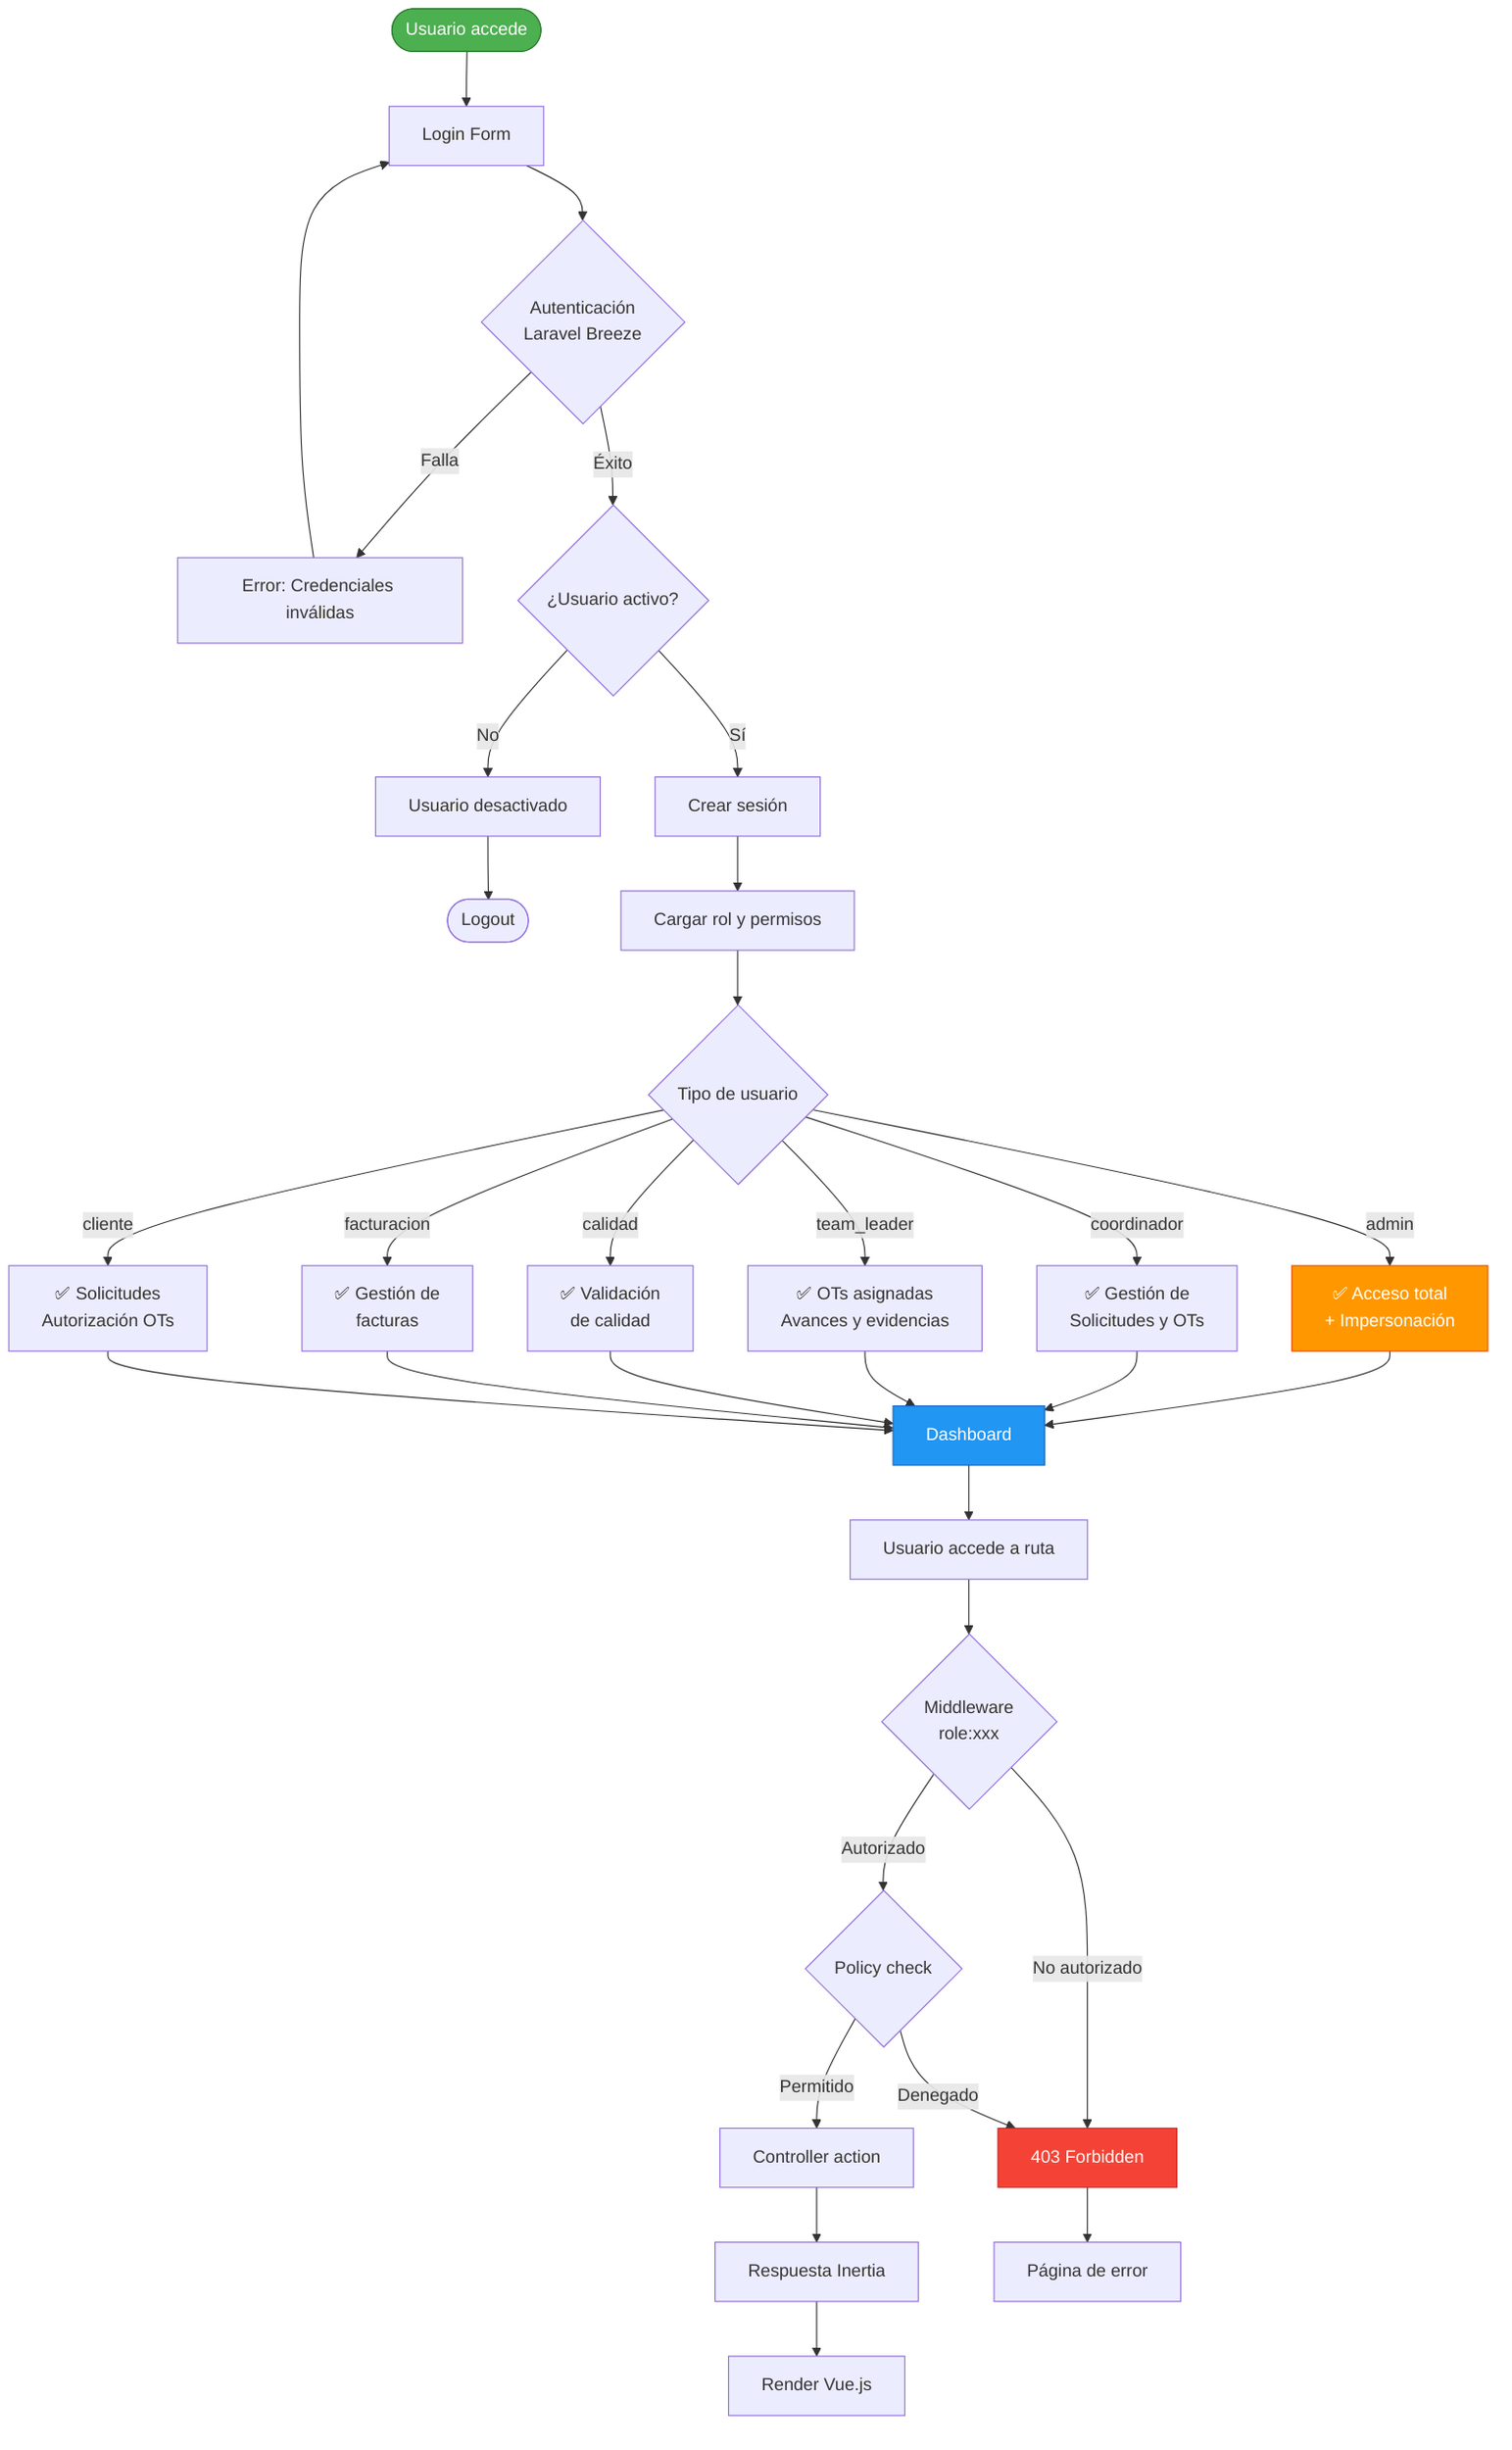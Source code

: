 ﻿flowchart TD
    Start([Usuario accede]) --> Login[Login Form]
    Login --> Auth{Autenticación<br/>Laravel Breeze}
    
    Auth -->|Falla| LoginError[Error: Credenciales inválidas]
    LoginError --> Login
    
    Auth -->|Éxito| CheckActive{¿Usuario activo?}
    CheckActive -->|No| Inactive[Usuario desactivado]
    Inactive --> Logout([Logout])
    
    CheckActive -->|Sí| Session[Crear sesión]
    Session --> LoadRole[Cargar rol y permisos]
    
    LoadRole --> RoleCheck{Tipo de usuario}
    
    RoleCheck -->|admin| AdminAccess[✅ Acceso total<br/>+ Impersonación]
    RoleCheck -->|coordinador| CoordAccess[✅ Gestión de<br/>Solicitudes y OTs]
    RoleCheck -->|team_leader| TLAccess[✅ OTs asignadas<br/>Avances y evidencias]
    RoleCheck -->|calidad| CalAccess[✅ Validación<br/>de calidad]
    RoleCheck -->|facturacion| FactAccess[✅ Gestión de<br/>facturas]
    RoleCheck -->|cliente| ClienteAccess[✅ Solicitudes<br/>Autorización OTs]
    
    AdminAccess --> Dashboard[Dashboard]
    CoordAccess --> Dashboard
    TLAccess --> Dashboard
    CalAccess --> Dashboard
    FactAccess --> Dashboard
    ClienteAccess --> Dashboard
    
    Dashboard --> Route[Usuario accede a ruta]
    Route --> Middleware{Middleware<br/>role:xxx}
    
    Middleware -->|Autorizado| Policy{Policy check}
    Middleware -->|No autorizado| Error403[403 Forbidden]
    
    Policy -->|Permitido| Controller[Controller action]
    Policy -->|Denegado| Error403
    
    Controller --> Response[Respuesta Inertia]
    Response --> UI[Render Vue.js]
    
    Error403 --> ErrorPage[Página de error]
    
    style Start fill:#4caf50,stroke:#2e7d32,color:#fff
    style Dashboard fill:#2196f3,stroke:#1565c0,color:#fff
    style Error403 fill:#f44336,stroke:#c62828,color:#fff
    style AdminAccess fill:#ff9800,stroke:#e65100,color:#fff